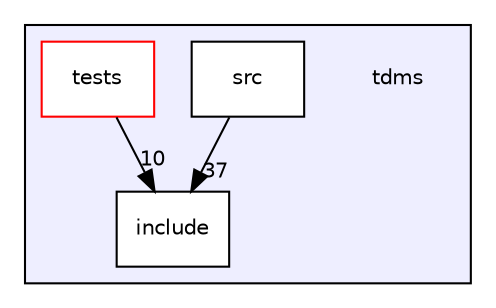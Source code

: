 digraph "tdms" {
  compound=true
  node [ fontsize="10", fontname="Helvetica"];
  edge [ labelfontsize="10", labelfontname="Helvetica"];
  subgraph clusterdir_dfaedd75726dc0f14b5d7f96fe9da9ad {
    graph [ bgcolor="#eeeeff", pencolor="black", label="" URL="dir_dfaedd75726dc0f14b5d7f96fe9da9ad.html"];
    dir_dfaedd75726dc0f14b5d7f96fe9da9ad [shape=plaintext label="tdms"];
    dir_31151eb6fe72a8c6f09675be35b4e99c [shape=box label="include" color="black" fillcolor="white" style="filled" URL="dir_31151eb6fe72a8c6f09675be35b4e99c.html"];
    dir_31743c9f8cb9d8e1833bb08943f9ef81 [shape=box label="src" color="black" fillcolor="white" style="filled" URL="dir_31743c9f8cb9d8e1833bb08943f9ef81.html"];
    dir_99e68cfdfe0514ef618d04f980ae72d7 [shape=box label="tests" color="red" fillcolor="white" style="filled" URL="dir_99e68cfdfe0514ef618d04f980ae72d7.html"];
  }
  dir_31743c9f8cb9d8e1833bb08943f9ef81->dir_31151eb6fe72a8c6f09675be35b4e99c [headlabel="37", labeldistance=1.5 headhref="dir_000003_000002.html"];
  dir_99e68cfdfe0514ef618d04f980ae72d7->dir_31151eb6fe72a8c6f09675be35b4e99c [headlabel="10", labeldistance=1.5 headhref="dir_000004_000002.html"];
}
